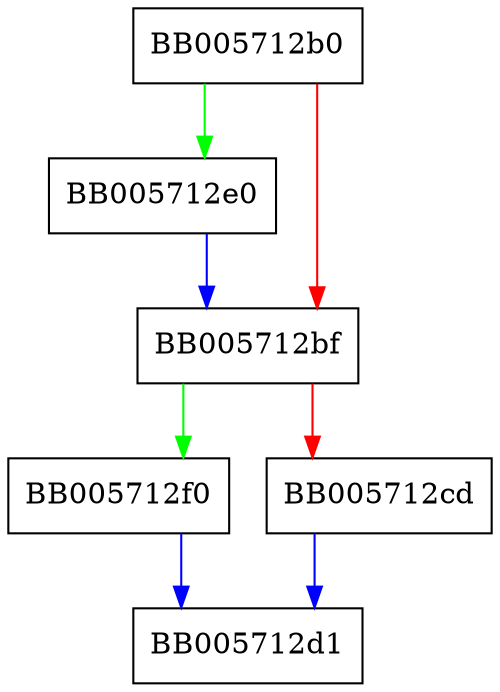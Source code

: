 digraph NCONF_new_ex {
  node [shape="box"];
  graph [splines=ortho];
  BB005712b0 -> BB005712e0 [color="green"];
  BB005712b0 -> BB005712bf [color="red"];
  BB005712bf -> BB005712f0 [color="green"];
  BB005712bf -> BB005712cd [color="red"];
  BB005712cd -> BB005712d1 [color="blue"];
  BB005712e0 -> BB005712bf [color="blue"];
  BB005712f0 -> BB005712d1 [color="blue"];
}